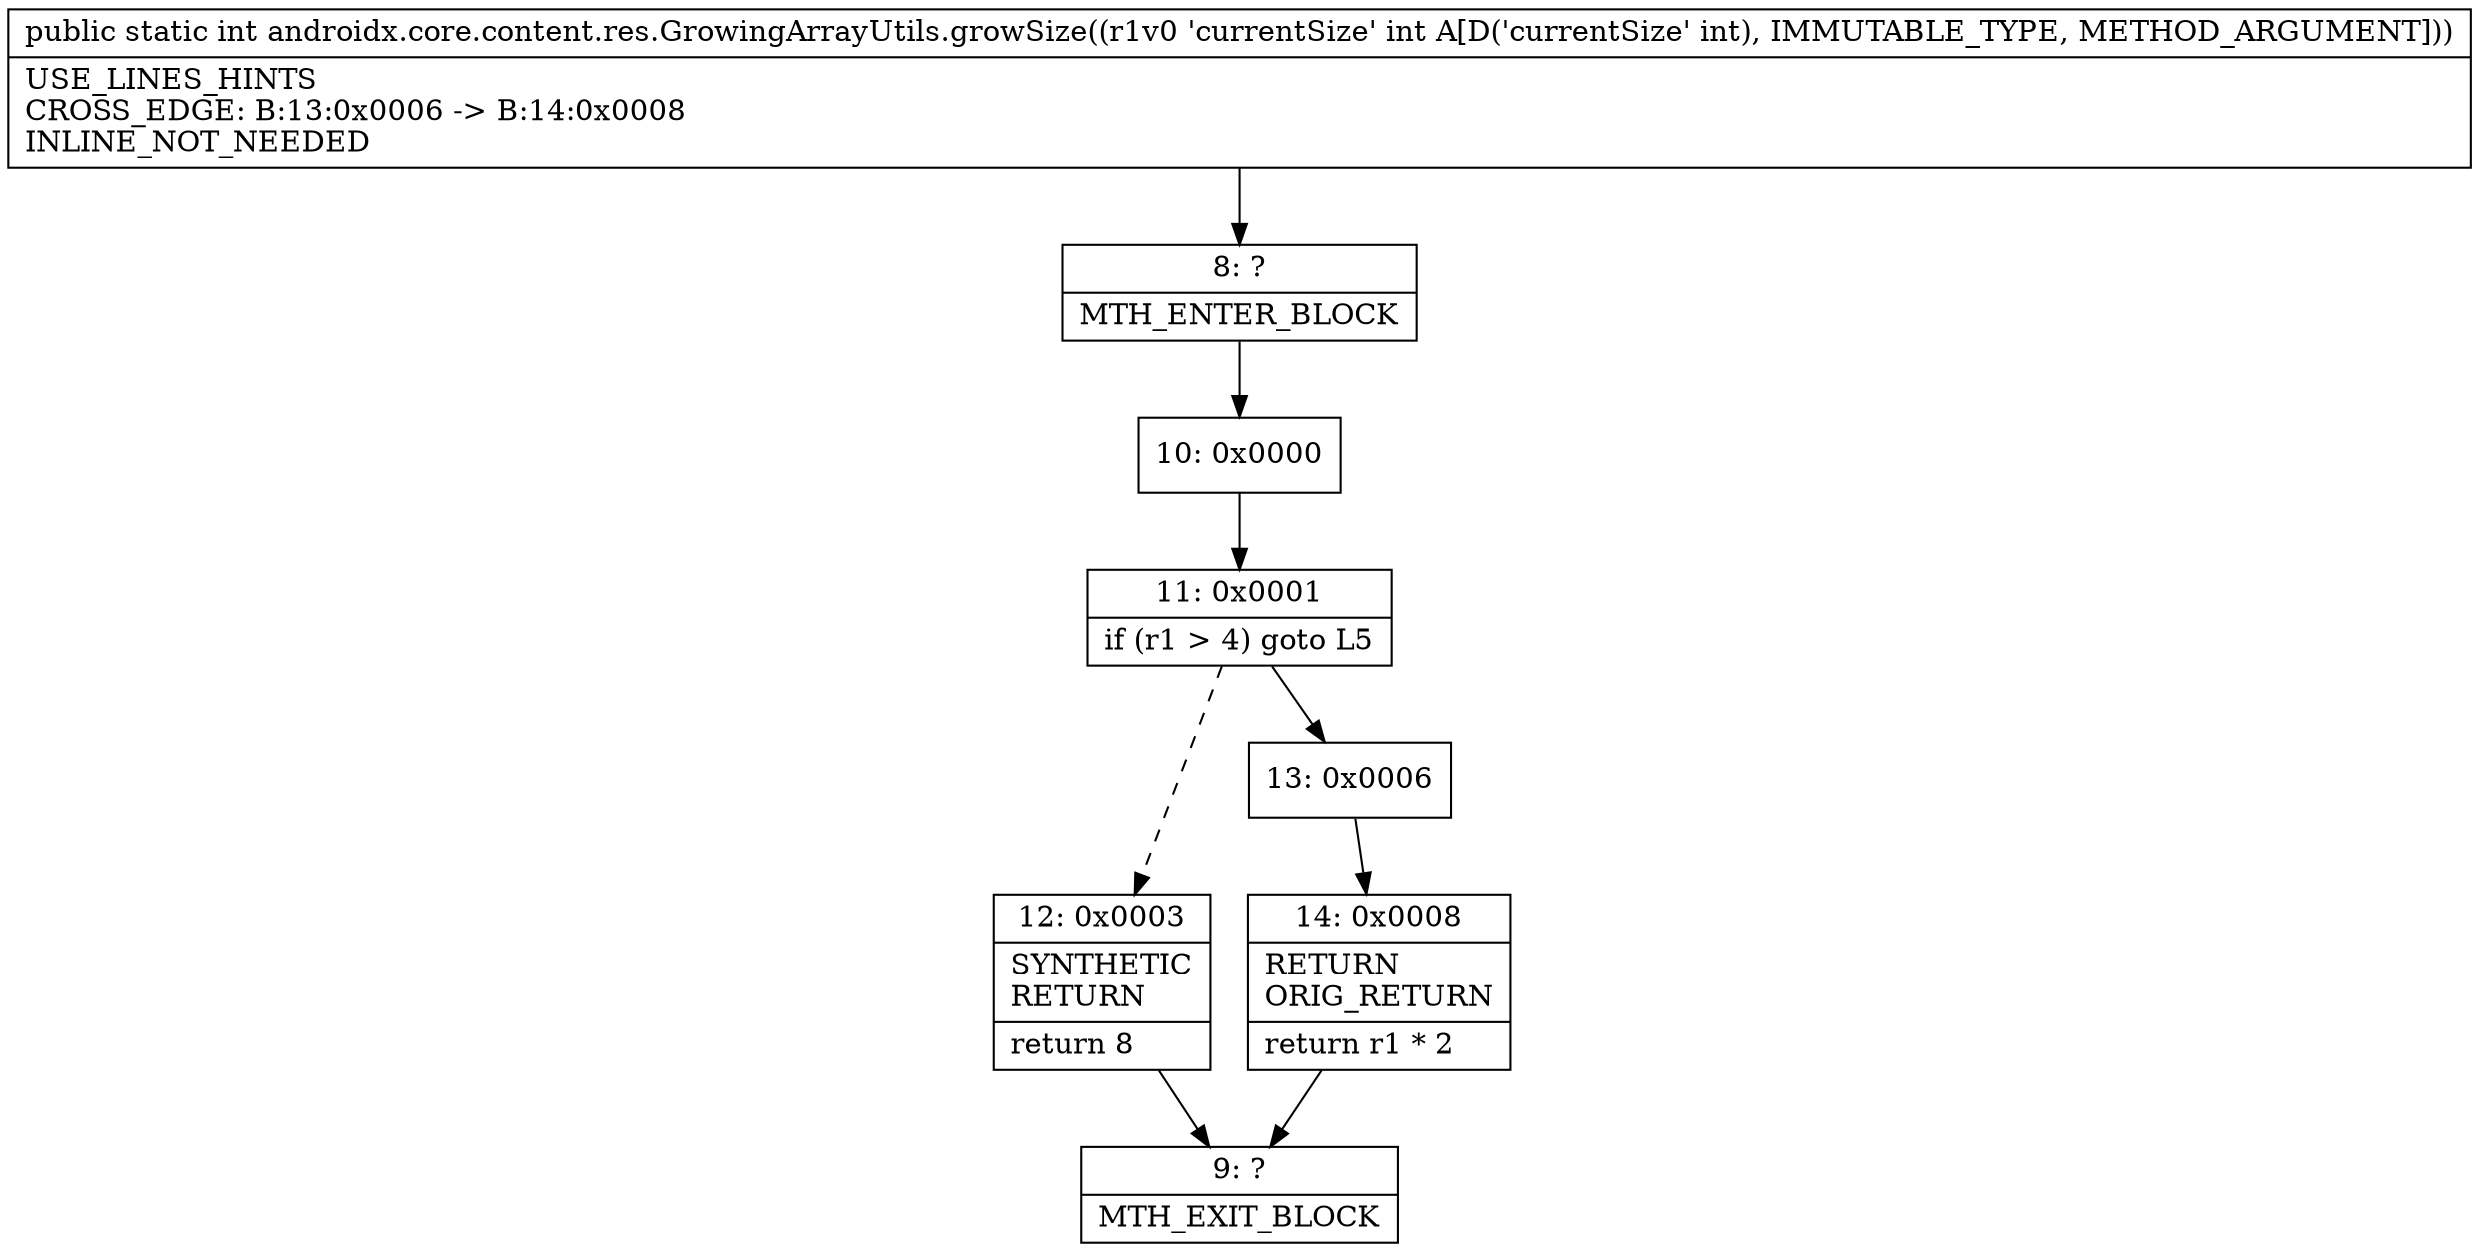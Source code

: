 digraph "CFG forandroidx.core.content.res.GrowingArrayUtils.growSize(I)I" {
Node_8 [shape=record,label="{8\:\ ?|MTH_ENTER_BLOCK\l}"];
Node_10 [shape=record,label="{10\:\ 0x0000}"];
Node_11 [shape=record,label="{11\:\ 0x0001|if (r1 \> 4) goto L5\l}"];
Node_12 [shape=record,label="{12\:\ 0x0003|SYNTHETIC\lRETURN\l|return 8\l}"];
Node_9 [shape=record,label="{9\:\ ?|MTH_EXIT_BLOCK\l}"];
Node_13 [shape=record,label="{13\:\ 0x0006}"];
Node_14 [shape=record,label="{14\:\ 0x0008|RETURN\lORIG_RETURN\l|return r1 * 2\l}"];
MethodNode[shape=record,label="{public static int androidx.core.content.res.GrowingArrayUtils.growSize((r1v0 'currentSize' int A[D('currentSize' int), IMMUTABLE_TYPE, METHOD_ARGUMENT]))  | USE_LINES_HINTS\lCROSS_EDGE: B:13:0x0006 \-\> B:14:0x0008\lINLINE_NOT_NEEDED\l}"];
MethodNode -> Node_8;Node_8 -> Node_10;
Node_10 -> Node_11;
Node_11 -> Node_12[style=dashed];
Node_11 -> Node_13;
Node_12 -> Node_9;
Node_13 -> Node_14;
Node_14 -> Node_9;
}

